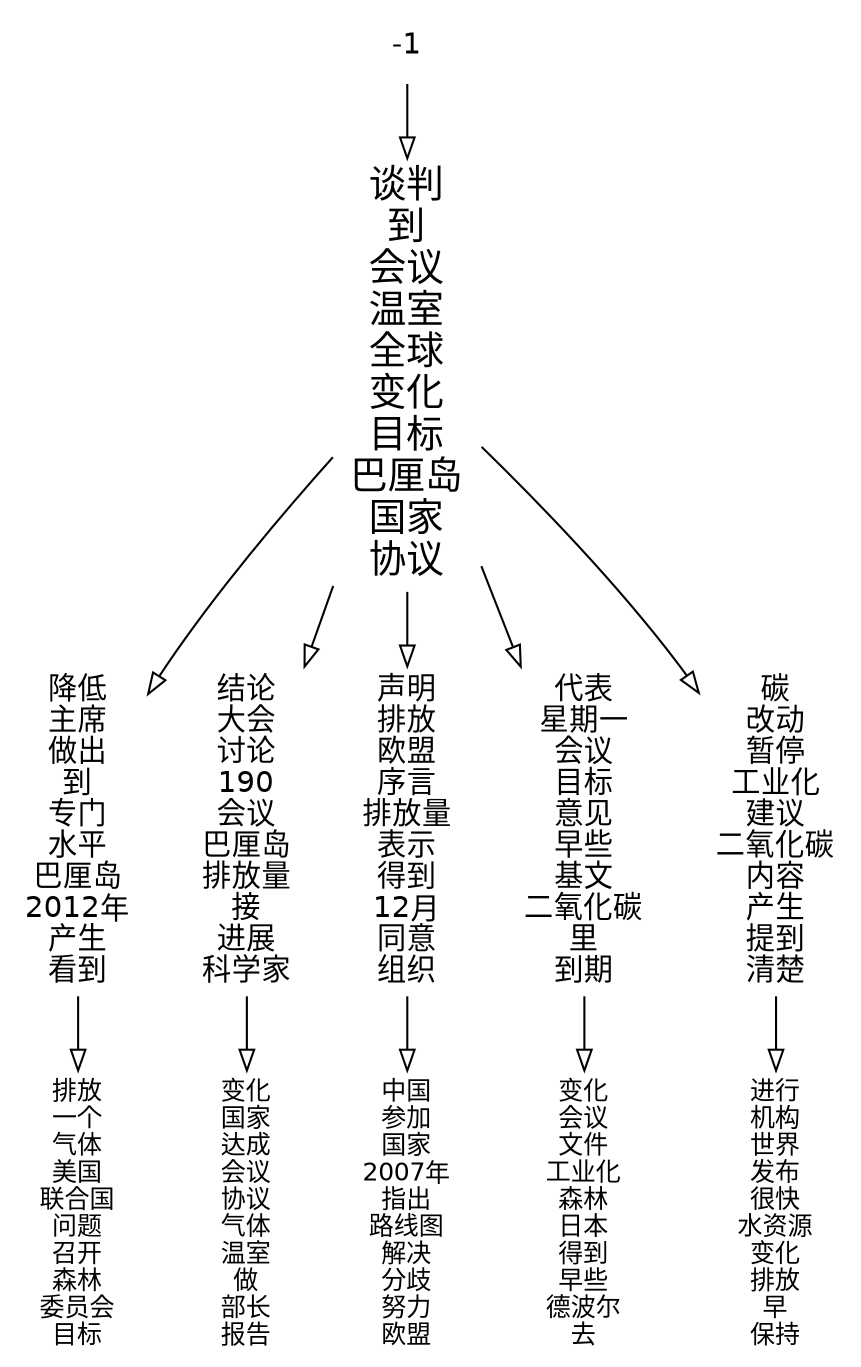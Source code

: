 digraph topic_tree {
node [shape=plaintext, fontname=Helvetica];
edge [style=solid, arrowhead=empty, arrowsize=1];
graph [mindist=0];
0 [fontsize=18, label="谈判\n到\n会议\n温室\n全球\n变化\n目标\n巴厘岛\n国家\n协议"];
-1 -> 0;
5 [fontsize=14, label="降低\n主席\n做出\n到\n专门\n水平\n巴厘岛\n2012年\n产生\n看到"];
0 -> 5;
6 [fontsize=12, label="排放\n一个\n气体\n美国\n联合国\n问题\n召开\n森林\n委员会\n目标"];
5 -> 6;
1 [fontsize=14, label="结论\n大会\n讨论\n190\n会议\n巴厘岛\n排放量\n接\n进展\n科学家"];
0 -> 1;
24 [fontsize=12, label="变化\n国家\n达成\n会议\n协议\n气体\n温室\n做\n部长\n报告"];
1 -> 24;
44 [fontsize=14, label="声明\n排放\n欧盟\n序言\n排放量\n表示\n得到\n12月\n同意\n组织"];
0 -> 44;
55 [fontsize=12, label="中国\n参加\n国家\n2007年\n指出\n路线图\n解决\n分歧\n努力\n欧盟"];
44 -> 55;
322 [fontsize=14, label="代表\n星期一\n会议\n目标\n意见\n早些\n基文\n二氧化碳\n里\n到期"];
0 -> 322;
350 [fontsize=12, label="变化\n会议\n文件\n工业化\n森林\n日本\n得到\n早些\n德波尔\n去"];
322 -> 350;
9769 [fontsize=14, label="碳\n改动\n暂停\n工业化\n建议\n二氧化碳\n内容\n产生\n提到\n清楚"];
0 -> 9769;
9770 [fontsize=12, label="进行\n机构\n世界\n发布\n很快\n水资源\n变化\n排放\n早\n保持"];
9769 -> 9770;
}